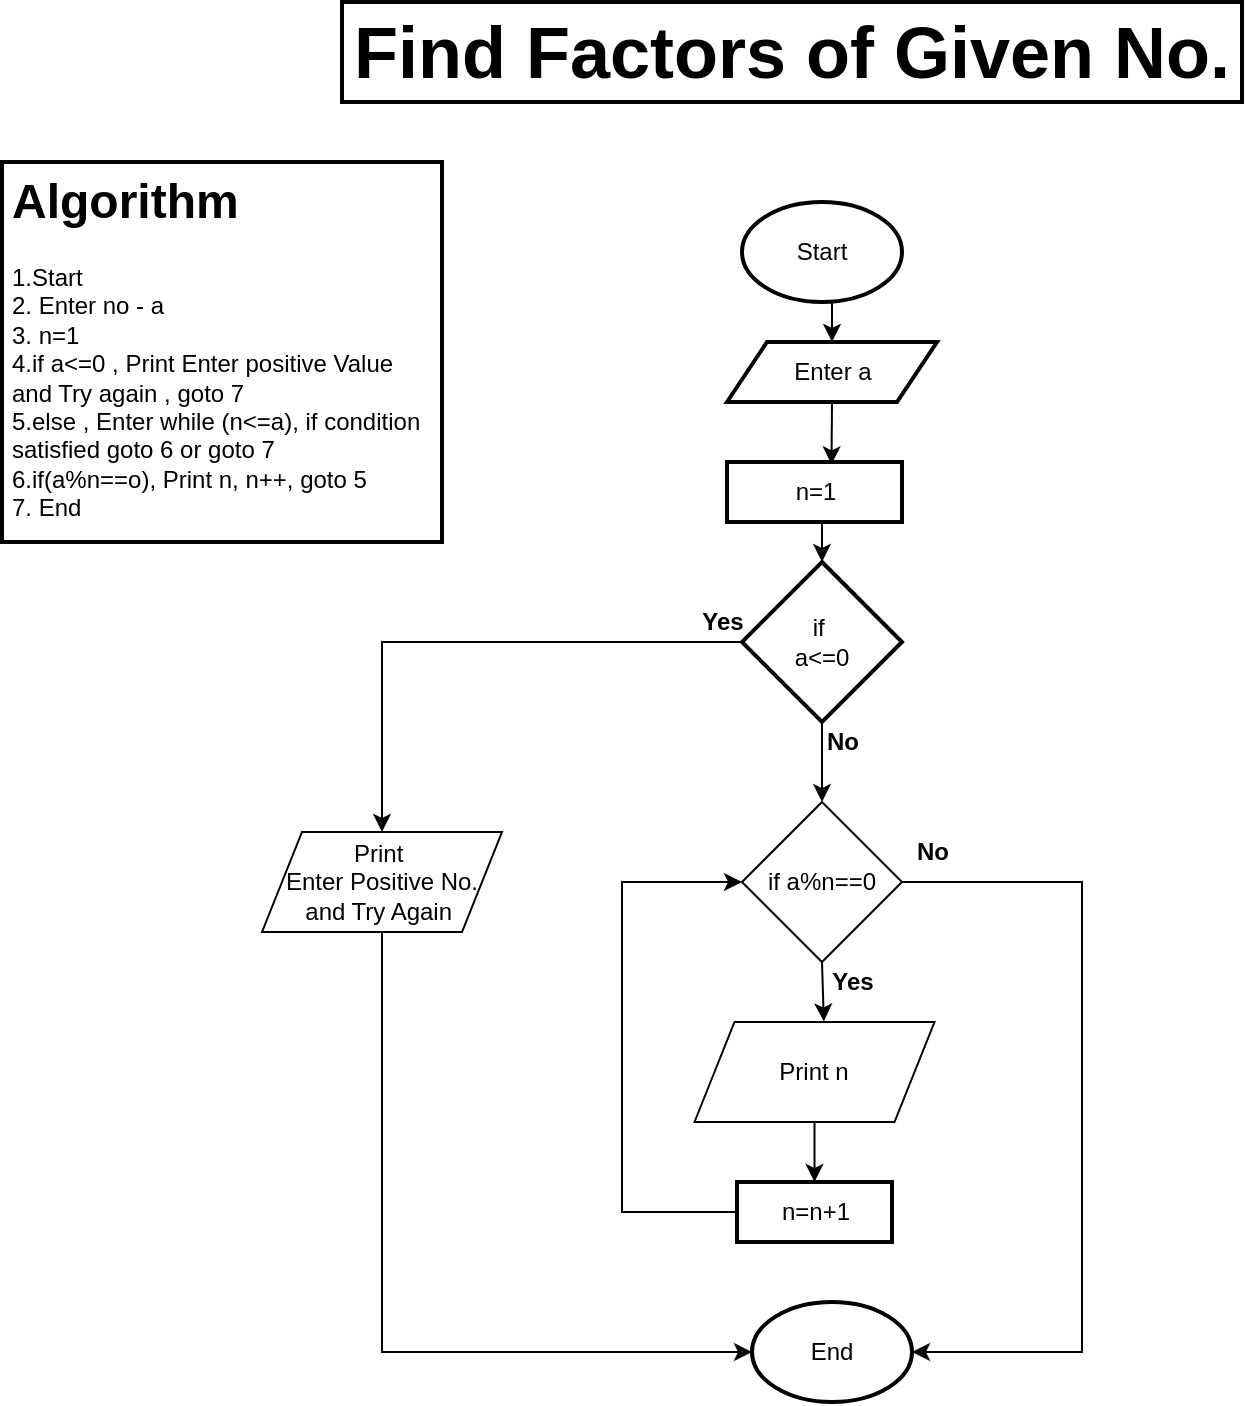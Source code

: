 <mxfile version="13.9.9" type="device"><diagram id="gzXSeQqIW7-fUrqcvflh" name="Page-1"><mxGraphModel dx="706" dy="403" grid="1" gridSize="10" guides="1" tooltips="1" connect="1" arrows="1" fold="1" page="1" pageScale="1" pageWidth="850" pageHeight="1100" background="#FFFFFF" math="0" shadow="0"><root><mxCell id="0"/><mxCell id="1" parent="0"/><mxCell id="ZrMLu9zu4pKlip3_hF2w-1" value="&lt;font style=&quot;font-size: 36px&quot;&gt;Find Factors of Given No.&lt;/font&gt;" style="text;html=1;fillColor=none;align=center;verticalAlign=middle;whiteSpace=wrap;rounded=0;fontStyle=1;strokeColor=#000000;strokeWidth=2;" vertex="1" parent="1"><mxGeometry x="220" y="70" width="450" height="50" as="geometry"/></mxCell><mxCell id="ZrMLu9zu4pKlip3_hF2w-2" value="&lt;h1&gt;Algorithm&lt;/h1&gt;&lt;div&gt;1.Start&amp;nbsp;&lt;/div&gt;&lt;div&gt;2. Enter no - a&lt;/div&gt;&lt;div&gt;3. n=1&lt;/div&gt;&lt;div&gt;4.if a&amp;lt;=0 , Print Enter positive Value and Try again , goto 7&lt;/div&gt;&lt;div&gt;5.else , Enter while (n&amp;lt;=a), if condition satisfied goto 6 or goto 7&lt;/div&gt;&lt;div&gt;6.if(a%n==o), Print n, n++, goto 5&lt;/div&gt;&lt;div&gt;7. End&lt;/div&gt;" style="text;html=1;fillColor=none;spacing=5;spacingTop=-20;whiteSpace=wrap;overflow=hidden;rounded=0;strokeColor=#000000;strokeWidth=2;" vertex="1" parent="1"><mxGeometry x="50" y="150" width="220" height="190" as="geometry"/></mxCell><mxCell id="ZrMLu9zu4pKlip3_hF2w-20" style="edgeStyle=orthogonalEdgeStyle;rounded=0;orthogonalLoop=1;jettySize=auto;html=1;exitX=0.5;exitY=1;exitDx=0;exitDy=0;entryX=0.5;entryY=0;entryDx=0;entryDy=0;" edge="1" parent="1" source="ZrMLu9zu4pKlip3_hF2w-3" target="ZrMLu9zu4pKlip3_hF2w-5"><mxGeometry relative="1" as="geometry"/></mxCell><mxCell id="ZrMLu9zu4pKlip3_hF2w-3" value="Start" style="ellipse;whiteSpace=wrap;html=1;strokeColor=#000000;strokeWidth=2;" vertex="1" parent="1"><mxGeometry x="420" y="170" width="80" height="50" as="geometry"/></mxCell><mxCell id="ZrMLu9zu4pKlip3_hF2w-4" value="End" style="ellipse;whiteSpace=wrap;html=1;strokeColor=#000000;strokeWidth=2;" vertex="1" parent="1"><mxGeometry x="425" y="720" width="80" height="50" as="geometry"/></mxCell><mxCell id="ZrMLu9zu4pKlip3_hF2w-21" style="edgeStyle=orthogonalEdgeStyle;rounded=0;orthogonalLoop=1;jettySize=auto;html=1;exitX=0.5;exitY=1;exitDx=0;exitDy=0;entryX=0.597;entryY=0.038;entryDx=0;entryDy=0;entryPerimeter=0;" edge="1" parent="1" source="ZrMLu9zu4pKlip3_hF2w-5" target="ZrMLu9zu4pKlip3_hF2w-6"><mxGeometry relative="1" as="geometry"/></mxCell><mxCell id="ZrMLu9zu4pKlip3_hF2w-5" value="Enter a" style="shape=parallelogram;perimeter=parallelogramPerimeter;whiteSpace=wrap;html=1;fixedSize=1;strokeColor=#000000;strokeWidth=2;" vertex="1" parent="1"><mxGeometry x="412.5" y="240" width="105" height="30" as="geometry"/></mxCell><mxCell id="ZrMLu9zu4pKlip3_hF2w-22" style="edgeStyle=orthogonalEdgeStyle;rounded=0;orthogonalLoop=1;jettySize=auto;html=1;exitX=0.5;exitY=1;exitDx=0;exitDy=0;entryX=0.5;entryY=0;entryDx=0;entryDy=0;" edge="1" parent="1" source="ZrMLu9zu4pKlip3_hF2w-6" target="ZrMLu9zu4pKlip3_hF2w-7"><mxGeometry relative="1" as="geometry"/></mxCell><mxCell id="ZrMLu9zu4pKlip3_hF2w-6" value="n=1" style="rounded=0;whiteSpace=wrap;html=1;strokeColor=#000000;strokeWidth=2;" vertex="1" parent="1"><mxGeometry x="412.5" y="300" width="87.5" height="30" as="geometry"/></mxCell><mxCell id="ZrMLu9zu4pKlip3_hF2w-8" style="edgeStyle=orthogonalEdgeStyle;rounded=0;orthogonalLoop=1;jettySize=auto;html=1;exitX=0;exitY=0.5;exitDx=0;exitDy=0;" edge="1" parent="1" source="ZrMLu9zu4pKlip3_hF2w-7" target="ZrMLu9zu4pKlip3_hF2w-9"><mxGeometry relative="1" as="geometry"><mxPoint x="210.0" y="510" as="targetPoint"/></mxGeometry></mxCell><mxCell id="ZrMLu9zu4pKlip3_hF2w-10" style="edgeStyle=orthogonalEdgeStyle;rounded=0;orthogonalLoop=1;jettySize=auto;html=1;exitX=0.5;exitY=1;exitDx=0;exitDy=0;" edge="1" parent="1" source="ZrMLu9zu4pKlip3_hF2w-7" target="ZrMLu9zu4pKlip3_hF2w-11"><mxGeometry relative="1" as="geometry"><mxPoint x="460.207" y="470" as="targetPoint"/></mxGeometry></mxCell><mxCell id="ZrMLu9zu4pKlip3_hF2w-7" value="if&amp;nbsp;&lt;br&gt;a&amp;lt;=0&lt;br&gt;" style="rhombus;whiteSpace=wrap;html=1;strokeColor=#000000;strokeWidth=2;" vertex="1" parent="1"><mxGeometry x="420" y="350" width="80" height="80" as="geometry"/></mxCell><mxCell id="ZrMLu9zu4pKlip3_hF2w-19" style="edgeStyle=orthogonalEdgeStyle;rounded=0;orthogonalLoop=1;jettySize=auto;html=1;exitX=0.5;exitY=1;exitDx=0;exitDy=0;entryX=0;entryY=0.5;entryDx=0;entryDy=0;" edge="1" parent="1" source="ZrMLu9zu4pKlip3_hF2w-9" target="ZrMLu9zu4pKlip3_hF2w-4"><mxGeometry relative="1" as="geometry"/></mxCell><mxCell id="ZrMLu9zu4pKlip3_hF2w-9" value="Print&amp;nbsp;&lt;br&gt;Enter Positive No. and Try Again&amp;nbsp;" style="shape=parallelogram;perimeter=parallelogramPerimeter;whiteSpace=wrap;html=1;fixedSize=1;" vertex="1" parent="1"><mxGeometry x="180" y="485" width="120" height="50" as="geometry"/></mxCell><mxCell id="ZrMLu9zu4pKlip3_hF2w-14" style="edgeStyle=orthogonalEdgeStyle;rounded=0;orthogonalLoop=1;jettySize=auto;html=1;exitX=0.5;exitY=1;exitDx=0;exitDy=0;entryX=0.539;entryY=-0.005;entryDx=0;entryDy=0;entryPerimeter=0;" edge="1" parent="1" source="ZrMLu9zu4pKlip3_hF2w-11" target="ZrMLu9zu4pKlip3_hF2w-12"><mxGeometry relative="1" as="geometry"/></mxCell><mxCell id="ZrMLu9zu4pKlip3_hF2w-18" style="edgeStyle=orthogonalEdgeStyle;rounded=0;orthogonalLoop=1;jettySize=auto;html=1;exitX=1;exitY=0.5;exitDx=0;exitDy=0;entryX=1;entryY=0.5;entryDx=0;entryDy=0;" edge="1" parent="1" source="ZrMLu9zu4pKlip3_hF2w-11" target="ZrMLu9zu4pKlip3_hF2w-4"><mxGeometry relative="1" as="geometry"><mxPoint x="590" y="690" as="targetPoint"/><Array as="points"><mxPoint x="590" y="510"/><mxPoint x="590" y="745"/></Array></mxGeometry></mxCell><mxCell id="ZrMLu9zu4pKlip3_hF2w-11" value="if a%n==0" style="rhombus;whiteSpace=wrap;html=1;" vertex="1" parent="1"><mxGeometry x="419.997" y="470" width="80" height="80" as="geometry"/></mxCell><mxCell id="ZrMLu9zu4pKlip3_hF2w-15" style="edgeStyle=orthogonalEdgeStyle;rounded=0;orthogonalLoop=1;jettySize=auto;html=1;exitX=0.5;exitY=1;exitDx=0;exitDy=0;entryX=0.5;entryY=0;entryDx=0;entryDy=0;" edge="1" parent="1" source="ZrMLu9zu4pKlip3_hF2w-12" target="ZrMLu9zu4pKlip3_hF2w-13"><mxGeometry relative="1" as="geometry"/></mxCell><mxCell id="ZrMLu9zu4pKlip3_hF2w-12" value="Print n" style="shape=parallelogram;perimeter=parallelogramPerimeter;whiteSpace=wrap;html=1;fixedSize=1;" vertex="1" parent="1"><mxGeometry x="396.25" y="580" width="120" height="50" as="geometry"/></mxCell><mxCell id="ZrMLu9zu4pKlip3_hF2w-17" style="edgeStyle=orthogonalEdgeStyle;rounded=0;orthogonalLoop=1;jettySize=auto;html=1;exitX=0;exitY=0.5;exitDx=0;exitDy=0;entryX=0;entryY=0.5;entryDx=0;entryDy=0;" edge="1" parent="1" source="ZrMLu9zu4pKlip3_hF2w-13" target="ZrMLu9zu4pKlip3_hF2w-11"><mxGeometry relative="1" as="geometry"><Array as="points"><mxPoint x="360" y="675"/><mxPoint x="360" y="510"/></Array></mxGeometry></mxCell><mxCell id="ZrMLu9zu4pKlip3_hF2w-13" value="n=n+1" style="rounded=0;whiteSpace=wrap;html=1;strokeColor=#000000;strokeWidth=2;" vertex="1" parent="1"><mxGeometry x="417.5" y="660" width="77.5" height="30" as="geometry"/></mxCell><mxCell id="ZrMLu9zu4pKlip3_hF2w-23" value="Yes" style="text;html=1;align=center;verticalAlign=middle;resizable=0;points=[];autosize=1;fontStyle=1" vertex="1" parent="1"><mxGeometry x="390" y="370" width="40" height="20" as="geometry"/></mxCell><mxCell id="ZrMLu9zu4pKlip3_hF2w-24" value="No" style="text;html=1;align=center;verticalAlign=middle;resizable=0;points=[];autosize=1;fontStyle=1" vertex="1" parent="1"><mxGeometry x="455" y="430" width="30" height="20" as="geometry"/></mxCell><mxCell id="ZrMLu9zu4pKlip3_hF2w-25" value="&lt;b&gt;Yes&lt;/b&gt;" style="text;html=1;align=center;verticalAlign=middle;resizable=0;points=[];autosize=1;" vertex="1" parent="1"><mxGeometry x="455" y="550" width="40" height="20" as="geometry"/></mxCell><mxCell id="ZrMLu9zu4pKlip3_hF2w-26" value="No" style="text;html=1;align=center;verticalAlign=middle;resizable=0;points=[];autosize=1;fontStyle=1" vertex="1" parent="1"><mxGeometry x="500" y="485" width="30" height="20" as="geometry"/></mxCell></root></mxGraphModel></diagram></mxfile>
